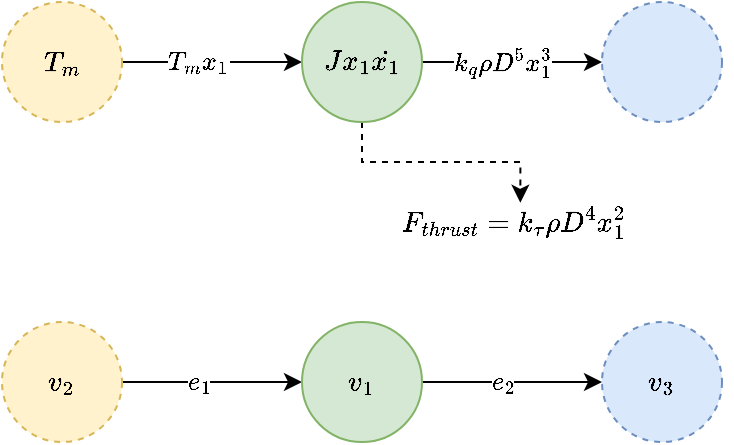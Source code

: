 <mxfile version="13.7.9" type="device"><diagram id="qkD1Uyv4oJS3TJNYdxAf" name="Page-1"><mxGraphModel dx="1086" dy="806" grid="1" gridSize="10" guides="1" tooltips="1" connect="1" arrows="1" fold="1" page="1" pageScale="1" pageWidth="850" pageHeight="1100" math="1" shadow="0"><root><mxCell id="0"/><mxCell id="1" parent="0"/><mxCell id="KrP2umfjc1I0FBW_F1Zc-14" style="edgeStyle=orthogonalEdgeStyle;rounded=0;orthogonalLoop=1;jettySize=auto;html=1;exitX=1;exitY=0.5;exitDx=0;exitDy=0;entryX=0;entryY=0.5;entryDx=0;entryDy=0;labelBackgroundColor=none;" parent="1" source="KrP2umfjc1I0FBW_F1Zc-1" target="KrP2umfjc1I0FBW_F1Zc-2" edge="1"><mxGeometry relative="1" as="geometry"/></mxCell><mxCell id="KrP2umfjc1I0FBW_F1Zc-20" value="$$T_mx_1$$" style="edgeLabel;html=1;align=center;verticalAlign=middle;resizable=0;points=[];" parent="KrP2umfjc1I0FBW_F1Zc-14" vertex="1" connectable="0"><mxGeometry x="-0.233" y="1" relative="1" as="geometry"><mxPoint x="3.1" y="1" as="offset"/></mxGeometry></mxCell><mxCell id="KrP2umfjc1I0FBW_F1Zc-1" value="$$T_m$$" style="ellipse;whiteSpace=wrap;html=1;aspect=fixed;dashed=1;fillColor=#fff2cc;strokeColor=#d6b656;" parent="1" vertex="1"><mxGeometry x="80" y="160" width="60" height="60" as="geometry"/></mxCell><mxCell id="KrP2umfjc1I0FBW_F1Zc-15" style="edgeStyle=orthogonalEdgeStyle;rounded=0;orthogonalLoop=1;jettySize=auto;html=1;exitX=1;exitY=0.5;exitDx=0;exitDy=0;entryX=0;entryY=0.5;entryDx=0;entryDy=0;labelBackgroundColor=none;" parent="1" source="KrP2umfjc1I0FBW_F1Zc-2" target="_fSLWIzBRhAzMQqpj38E-2" edge="1"><mxGeometry relative="1" as="geometry"><mxPoint x="380" y="190" as="targetPoint"/></mxGeometry></mxCell><mxCell id="KrP2umfjc1I0FBW_F1Zc-21" value="$$k_q \rho D^5 x_{1}^3$$" style="edgeLabel;html=1;align=center;verticalAlign=middle;resizable=0;points=[];" parent="KrP2umfjc1I0FBW_F1Zc-15" vertex="1" connectable="0"><mxGeometry x="-0.195" y="1" relative="1" as="geometry"><mxPoint x="3.45" y="1" as="offset"/></mxGeometry></mxCell><mxCell id="FkEME3-o69bRzOiPs8ik-3" style="edgeStyle=orthogonalEdgeStyle;rounded=0;orthogonalLoop=1;jettySize=auto;html=1;exitX=0.5;exitY=1;exitDx=0;exitDy=0;entryX=0.519;entryY=0.019;entryDx=0;entryDy=0;entryPerimeter=0;dashed=1;" parent="1" source="KrP2umfjc1I0FBW_F1Zc-2" target="FkEME3-o69bRzOiPs8ik-2" edge="1"><mxGeometry relative="1" as="geometry"/></mxCell><mxCell id="KrP2umfjc1I0FBW_F1Zc-2" value="$$Jx_1\dot{x_1}$$" style="ellipse;whiteSpace=wrap;html=1;aspect=fixed;fillColor=#d5e8d4;strokeColor=#82b366;" parent="1" vertex="1"><mxGeometry x="230" y="160" width="60" height="60" as="geometry"/></mxCell><mxCell id="_fSLWIzBRhAzMQqpj38E-2" value="" style="ellipse;whiteSpace=wrap;html=1;aspect=fixed;dashed=1;fillColor=#dae8fc;strokeColor=#6c8ebf;" parent="1" vertex="1"><mxGeometry x="380" y="160" width="60" height="60" as="geometry"/></mxCell><mxCell id="FkEME3-o69bRzOiPs8ik-2" value="$$F_{thrust} = k_\tau \rho D^4 x_1^2$$" style="text;html=1;align=center;verticalAlign=middle;resizable=0;points=[];autosize=1;" parent="1" vertex="1"><mxGeometry x="225" y="260" width="220" height="20" as="geometry"/></mxCell><mxCell id="6E0shGMlRCh-XDCbqJiC-1" style="edgeStyle=orthogonalEdgeStyle;rounded=0;orthogonalLoop=1;jettySize=auto;html=1;exitX=1;exitY=0.5;exitDx=0;exitDy=0;entryX=0;entryY=0.5;entryDx=0;entryDy=0;labelBackgroundColor=none;" edge="1" source="6E0shGMlRCh-XDCbqJiC-3" target="6E0shGMlRCh-XDCbqJiC-7" parent="1"><mxGeometry relative="1" as="geometry"/></mxCell><mxCell id="6E0shGMlRCh-XDCbqJiC-2" value="$$e_1$$" style="edgeLabel;html=1;align=center;verticalAlign=middle;resizable=0;points=[];" vertex="1" connectable="0" parent="6E0shGMlRCh-XDCbqJiC-1"><mxGeometry x="-0.233" y="1" relative="1" as="geometry"><mxPoint x="3.1" y="1" as="offset"/></mxGeometry></mxCell><mxCell id="6E0shGMlRCh-XDCbqJiC-3" value="$$v_2$$" style="ellipse;whiteSpace=wrap;html=1;aspect=fixed;dashed=1;fillColor=#fff2cc;strokeColor=#d6b656;" vertex="1" parent="1"><mxGeometry x="80" y="320" width="60" height="60" as="geometry"/></mxCell><mxCell id="6E0shGMlRCh-XDCbqJiC-4" style="edgeStyle=orthogonalEdgeStyle;rounded=0;orthogonalLoop=1;jettySize=auto;html=1;exitX=1;exitY=0.5;exitDx=0;exitDy=0;entryX=0;entryY=0.5;entryDx=0;entryDy=0;labelBackgroundColor=none;" edge="1" source="6E0shGMlRCh-XDCbqJiC-7" target="6E0shGMlRCh-XDCbqJiC-8" parent="1"><mxGeometry relative="1" as="geometry"><mxPoint x="380" y="350" as="targetPoint"/></mxGeometry></mxCell><mxCell id="6E0shGMlRCh-XDCbqJiC-5" value="$$e_2$$" style="edgeLabel;html=1;align=center;verticalAlign=middle;resizable=0;points=[];" vertex="1" connectable="0" parent="6E0shGMlRCh-XDCbqJiC-4"><mxGeometry x="-0.195" y="1" relative="1" as="geometry"><mxPoint x="3.45" y="1" as="offset"/></mxGeometry></mxCell><mxCell id="6E0shGMlRCh-XDCbqJiC-7" value="$$v_1$$" style="ellipse;whiteSpace=wrap;html=1;aspect=fixed;fillColor=#d5e8d4;strokeColor=#82b366;" vertex="1" parent="1"><mxGeometry x="230" y="320" width="60" height="60" as="geometry"/></mxCell><mxCell id="6E0shGMlRCh-XDCbqJiC-8" value="$$v_3$$" style="ellipse;whiteSpace=wrap;html=1;aspect=fixed;dashed=1;fillColor=#dae8fc;strokeColor=#6c8ebf;" vertex="1" parent="1"><mxGeometry x="380" y="320" width="60" height="60" as="geometry"/></mxCell></root></mxGraphModel></diagram></mxfile>